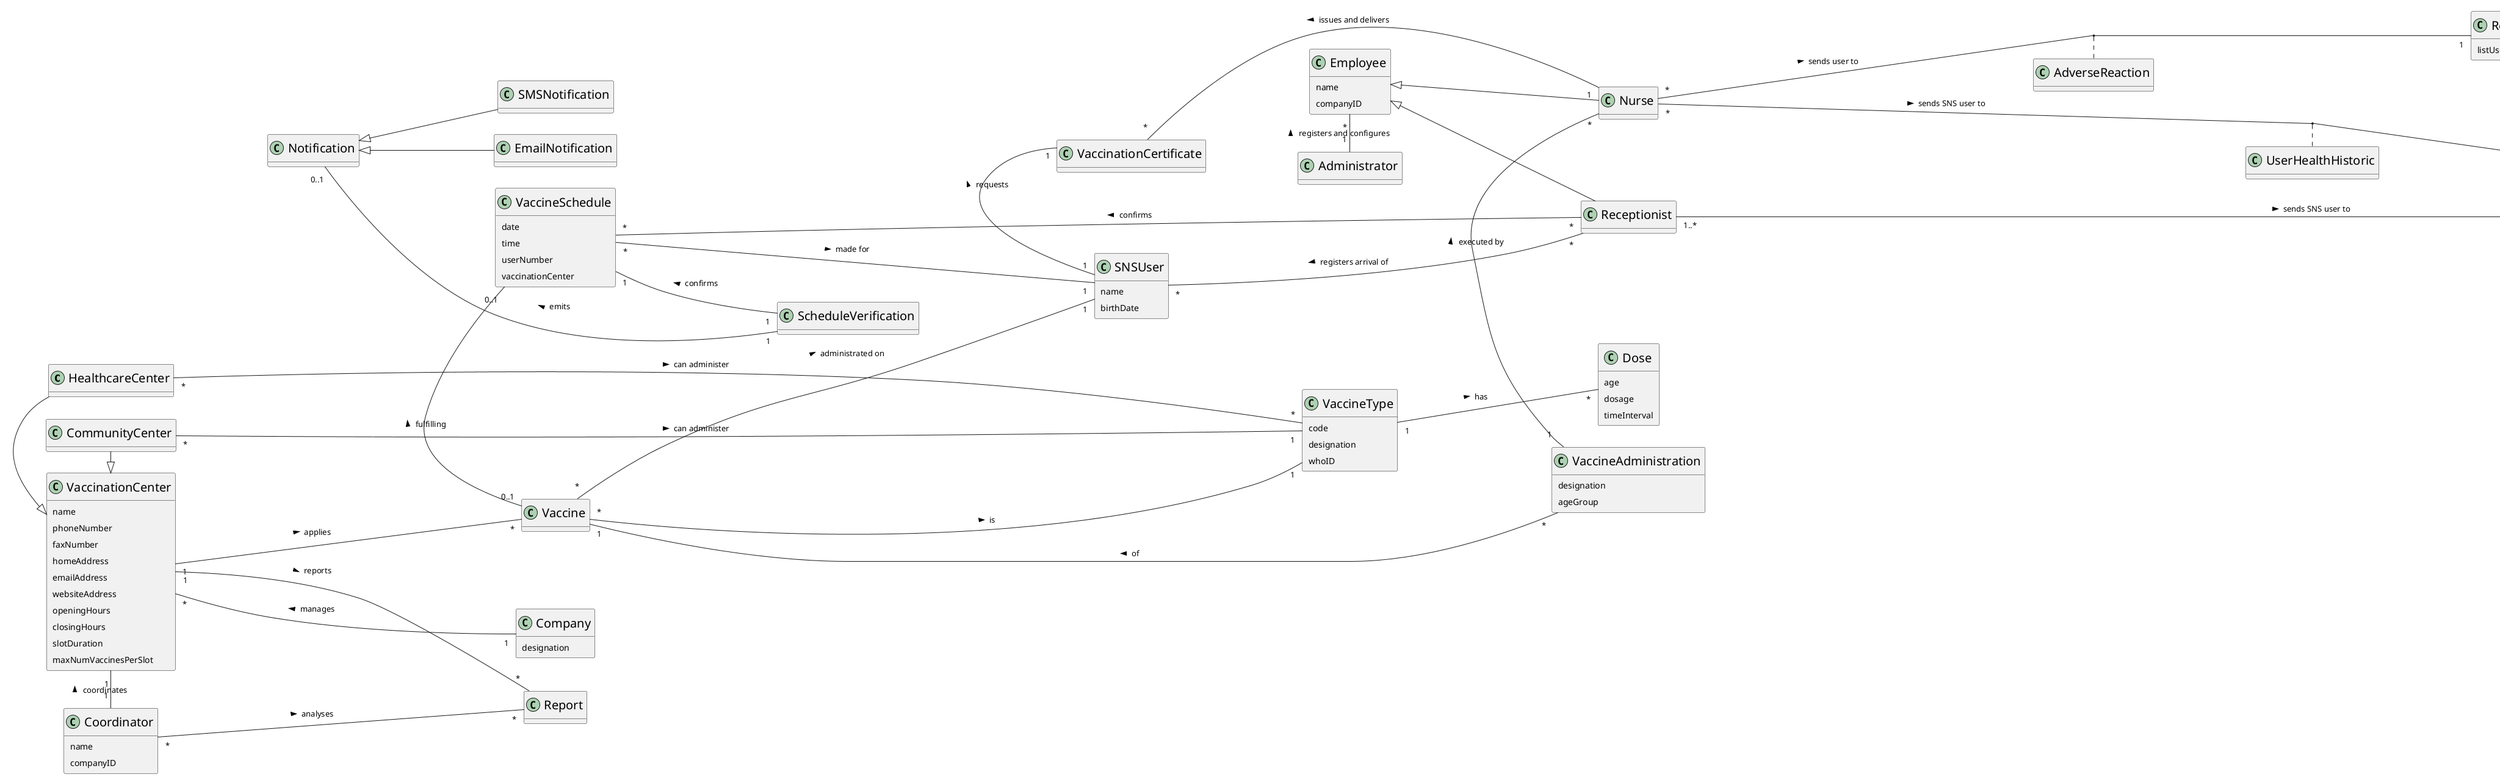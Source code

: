 @startuml
left to right direction
hide methods
skinparam classFontSize 20
skinparam padding 4
skinparam ranksep 150

class HealthcareCenter{
}

class Report

class Coordinator{
name
companyID
}

class Company{
designation
}

class Administrator

class Vaccine

class VaccineSchedule{
date
time
userNumber
vaccinationCenter
}

class Receptionist

class SNSUser{
name
birthDate
}

class Notification

class SMSNotification

class EmailNotification

class Report

class Dose{
age
dosage
timeInterval
}

class VaccineAdministration{
designation
ageGroup
}

class Nurse

class AdverseReaction

class RecoveryRoom{
listUsers
}


class CommunityCenter{
}

class VaccinationCenter{
name
phoneNumber
faxNumber
homeAddress
emailAddress
websiteAddress
openingHours
closingHours
slotDuration
maxNumVaccinesPerSlot
}

class VaccineType{
code
designation
whoID
}

class VaccinationCertificate

class ScheduleVerification

class WaitingRoom

class Employee{
name
companyID
}

Employee <|-down- Nurse
Employee <|-down- Receptionist

Company "1" -up-- "*" VaccinationCenter : manages >

VaccinationCenter <|-left- HealthcareCenter
VaccinationCenter <|-left- CommunityCenter
VaccinationCenter "1" -down-- "*"Vaccine : applies >
VaccinationCenter "1" -up-- "*" Report : reports >

Vaccine "*" -down--- "1" VaccineType : is >
Vaccine "1" -down-- "*" VaccineAdministration : of <
Vaccine "*" -down-- "1" SNSUser : > administrated on
Vaccine "0..1" -right- "0..1" VaccineSchedule : > fulfilling
VaccineType "1" -down- "*" Dose : has >
VaccineAdministration "1" -left- "*" Nurse : executed by >


HealthcareCenter "*" -down- "*" VaccineType : can administer >
CommunityCenter "*" -right- "1" VaccineType : can administer >


Coordinator "1" -left- "1" VaccinationCenter : coordinates >
Coordinator "*" --- "*" Report : analyses >

Administrator "1" -left- "*" Employee : registers and configures >

SNSUser "1" -right-- "1" VaccinationCertificate : requests >

VaccineSchedule "*" -down-- "1" SNSUser : made for >

Receptionist "*" -up-- "*" SNSUser : registers arrival of >
Receptionist "*" -down--- "*" VaccineSchedule : confirms >
Receptionist "1..*"-right-- "1..*"WaitingRoom : sends SNS user to >

Nurse "*" -down--- "1..*" WaitingRoom : sends SNS user to >
(Nurse, WaitingRoom) .. UserHealthHistoric
Nurse "1" -up-- "*" VaccinationCertificate : issues and delivers >
Nurse "*" -down-- "1" RecoveryRoom : sends user to >
(Nurse, RecoveryRoom) .. AdverseReaction

ScheduleVerification "1" -up- "1" VaccineSchedule : confirms >
ScheduleVerification "1" -up-- "0..1" Notification : emits >

Notification <|-- SMSNotification
Notification <|-- EmailNotification
@enduml